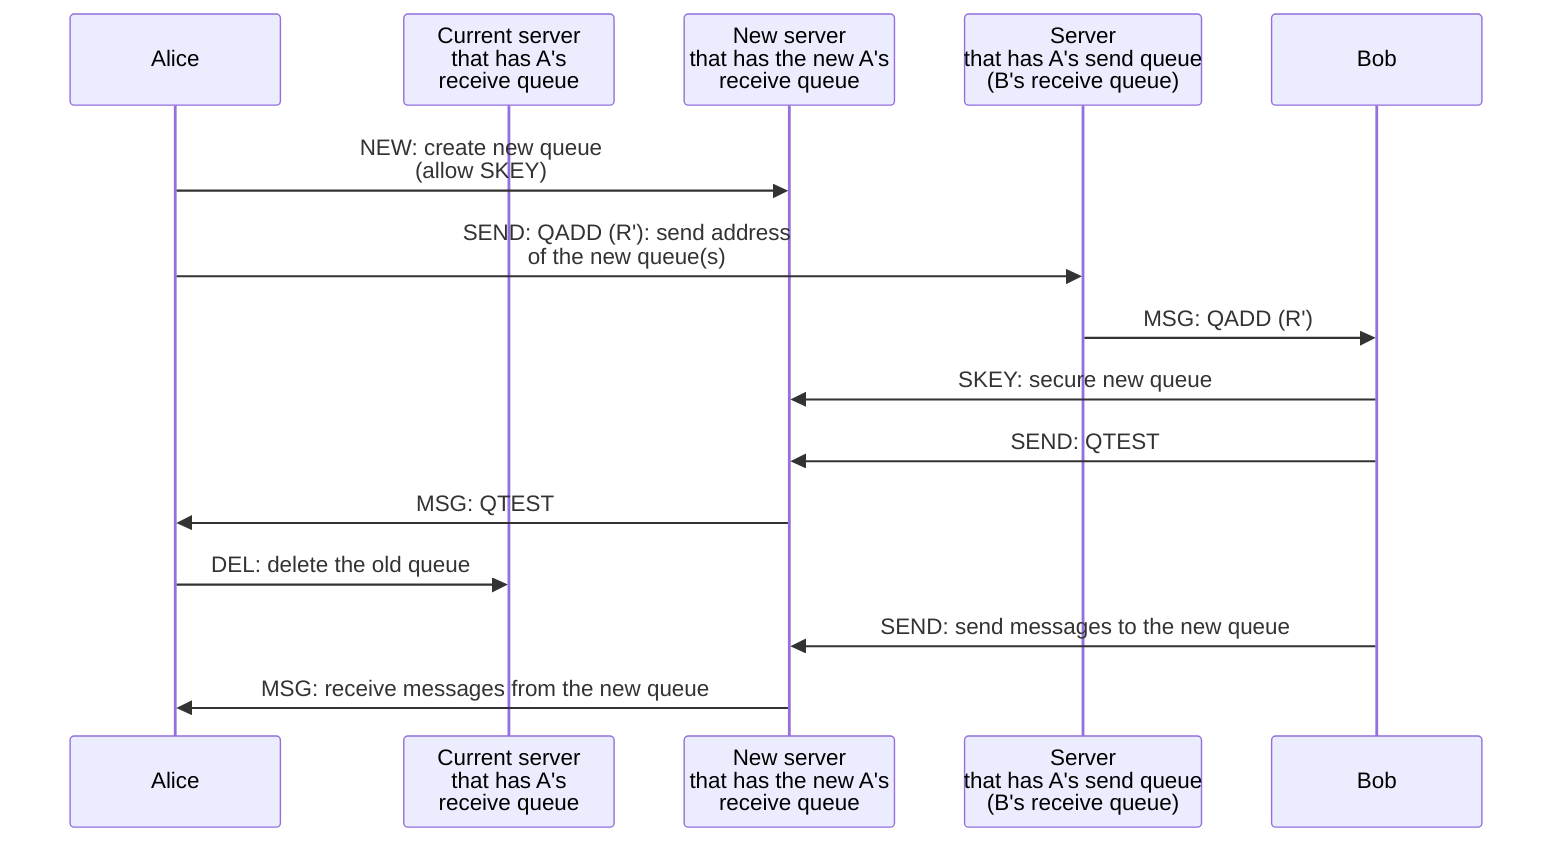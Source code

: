 sequenceDiagram
  participant A as Alice
  participant R as Current server<br>that has A's<br>receive queue
  participant R' as New server<br>that has the new A's<br>receive queue
  participant S as Server<br>that has A's send queue<br>(B's receive queue)
  participant B as Bob

  A ->> R': NEW: create new queue<br>(allow SKEY)
  A ->> S: SEND: QADD (R'): send address<br>of the new queue(s)
  S ->> B: MSG: QADD (R')
  B ->> R': SKEY: secure new queue
  B ->> R': SEND: QTEST
  R' ->> A: MSG: QTEST
  A ->> R: DEL: delete the old queue
  B ->> R': SEND: send messages to the new queue
  R' ->> A: MSG: receive messages from the new queue